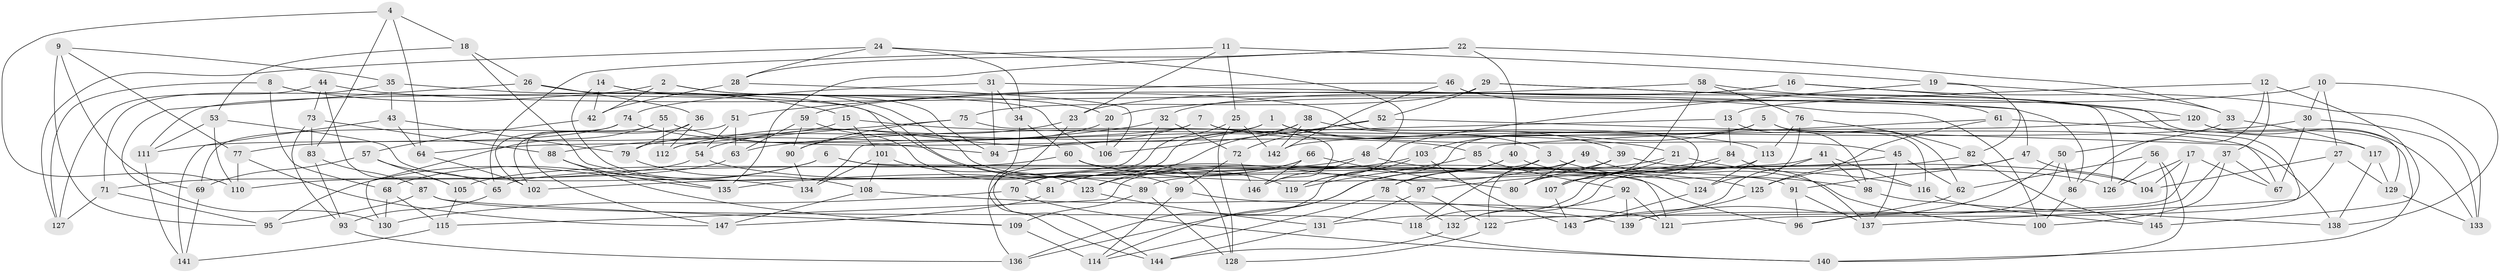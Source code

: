 // Generated by graph-tools (version 1.1) at 2025/38/03/09/25 02:38:15]
// undirected, 147 vertices, 294 edges
graph export_dot {
graph [start="1"]
  node [color=gray90,style=filled];
  1;
  2;
  3;
  4;
  5;
  6;
  7;
  8;
  9;
  10;
  11;
  12;
  13;
  14;
  15;
  16;
  17;
  18;
  19;
  20;
  21;
  22;
  23;
  24;
  25;
  26;
  27;
  28;
  29;
  30;
  31;
  32;
  33;
  34;
  35;
  36;
  37;
  38;
  39;
  40;
  41;
  42;
  43;
  44;
  45;
  46;
  47;
  48;
  49;
  50;
  51;
  52;
  53;
  54;
  55;
  56;
  57;
  58;
  59;
  60;
  61;
  62;
  63;
  64;
  65;
  66;
  67;
  68;
  69;
  70;
  71;
  72;
  73;
  74;
  75;
  76;
  77;
  78;
  79;
  80;
  81;
  82;
  83;
  84;
  85;
  86;
  87;
  88;
  89;
  90;
  91;
  92;
  93;
  94;
  95;
  96;
  97;
  98;
  99;
  100;
  101;
  102;
  103;
  104;
  105;
  106;
  107;
  108;
  109;
  110;
  111;
  112;
  113;
  114;
  115;
  116;
  117;
  118;
  119;
  120;
  121;
  122;
  123;
  124;
  125;
  126;
  127;
  128;
  129;
  130;
  131;
  132;
  133;
  134;
  135;
  136;
  137;
  138;
  139;
  140;
  141;
  142;
  143;
  144;
  145;
  146;
  147;
  1 -- 94;
  1 -- 79;
  1 -- 45;
  1 -- 3;
  2 -- 107;
  2 -- 20;
  2 -- 111;
  2 -- 42;
  3 -- 98;
  3 -- 115;
  3 -- 118;
  4 -- 110;
  4 -- 64;
  4 -- 83;
  4 -- 18;
  5 -- 103;
  5 -- 136;
  5 -- 62;
  5 -- 116;
  6 -- 91;
  6 -- 121;
  6 -- 95;
  6 -- 68;
  7 -- 64;
  7 -- 138;
  7 -- 113;
  7 -- 112;
  8 -- 119;
  8 -- 15;
  8 -- 68;
  8 -- 127;
  9 -- 77;
  9 -- 35;
  9 -- 69;
  9 -- 95;
  10 -- 27;
  10 -- 138;
  10 -- 20;
  10 -- 30;
  11 -- 65;
  11 -- 25;
  11 -- 19;
  11 -- 23;
  12 -- 145;
  12 -- 86;
  12 -- 37;
  12 -- 13;
  13 -- 134;
  13 -- 98;
  13 -- 84;
  14 -- 97;
  14 -- 42;
  14 -- 81;
  14 -- 94;
  15 -- 77;
  15 -- 21;
  15 -- 101;
  16 -- 23;
  16 -- 32;
  16 -- 133;
  16 -- 140;
  17 -- 67;
  17 -- 104;
  17 -- 126;
  17 -- 122;
  18 -- 135;
  18 -- 53;
  18 -- 26;
  19 -- 119;
  19 -- 33;
  19 -- 82;
  20 -- 90;
  20 -- 106;
  21 -- 116;
  21 -- 107;
  21 -- 78;
  22 -- 28;
  22 -- 40;
  22 -- 33;
  22 -- 135;
  23 -- 54;
  23 -- 144;
  24 -- 127;
  24 -- 28;
  24 -- 34;
  24 -- 48;
  25 -- 128;
  25 -- 142;
  25 -- 136;
  26 -- 130;
  26 -- 36;
  26 -- 106;
  27 -- 104;
  27 -- 129;
  27 -- 121;
  28 -- 106;
  28 -- 42;
  29 -- 52;
  29 -- 47;
  29 -- 137;
  29 -- 75;
  30 -- 133;
  30 -- 67;
  30 -- 63;
  31 -- 74;
  31 -- 94;
  31 -- 86;
  31 -- 34;
  32 -- 72;
  32 -- 135;
  32 -- 88;
  33 -- 50;
  33 -- 117;
  34 -- 60;
  34 -- 144;
  35 -- 71;
  35 -- 43;
  35 -- 99;
  36 -- 112;
  36 -- 147;
  36 -- 79;
  37 -- 100;
  37 -- 67;
  37 -- 139;
  38 -- 142;
  38 -- 70;
  38 -- 39;
  38 -- 123;
  39 -- 126;
  39 -- 136;
  39 -- 80;
  40 -- 114;
  40 -- 78;
  40 -- 124;
  41 -- 98;
  41 -- 65;
  41 -- 116;
  41 -- 131;
  42 -- 57;
  43 -- 141;
  43 -- 64;
  43 -- 79;
  44 -- 105;
  44 -- 100;
  44 -- 127;
  44 -- 73;
  45 -- 62;
  45 -- 132;
  45 -- 137;
  46 -- 51;
  46 -- 61;
  46 -- 126;
  46 -- 142;
  47 -- 125;
  47 -- 104;
  47 -- 91;
  48 -- 146;
  48 -- 125;
  48 -- 102;
  49 -- 100;
  49 -- 81;
  49 -- 80;
  49 -- 122;
  50 -- 96;
  50 -- 139;
  50 -- 86;
  51 -- 63;
  51 -- 54;
  51 -- 69;
  52 -- 72;
  52 -- 67;
  52 -- 106;
  53 -- 134;
  53 -- 110;
  53 -- 111;
  54 -- 96;
  54 -- 71;
  55 -- 112;
  55 -- 102;
  55 -- 94;
  55 -- 130;
  56 -- 145;
  56 -- 140;
  56 -- 126;
  56 -- 62;
  57 -- 65;
  57 -- 105;
  57 -- 69;
  58 -- 76;
  58 -- 59;
  58 -- 120;
  58 -- 80;
  59 -- 63;
  59 -- 89;
  59 -- 90;
  60 -- 128;
  60 -- 105;
  60 -- 104;
  61 -- 125;
  61 -- 117;
  61 -- 85;
  62 -- 96;
  63 -- 110;
  64 -- 102;
  65 -- 93;
  66 -- 146;
  66 -- 70;
  66 -- 81;
  66 -- 80;
  68 -- 130;
  68 -- 115;
  69 -- 141;
  70 -- 130;
  70 -- 140;
  71 -- 127;
  71 -- 95;
  72 -- 146;
  72 -- 99;
  73 -- 83;
  73 -- 93;
  73 -- 88;
  74 -- 85;
  74 -- 111;
  74 -- 102;
  75 -- 90;
  75 -- 112;
  75 -- 146;
  76 -- 124;
  76 -- 82;
  76 -- 113;
  77 -- 110;
  77 -- 147;
  78 -- 114;
  78 -- 132;
  79 -- 108;
  81 -- 147;
  82 -- 145;
  82 -- 89;
  83 -- 93;
  83 -- 87;
  84 -- 107;
  84 -- 137;
  84 -- 97;
  85 -- 92;
  85 -- 119;
  86 -- 100;
  87 -- 95;
  87 -- 118;
  87 -- 109;
  88 -- 135;
  88 -- 109;
  89 -- 109;
  89 -- 128;
  90 -- 134;
  91 -- 137;
  91 -- 96;
  92 -- 121;
  92 -- 139;
  92 -- 132;
  93 -- 136;
  97 -- 122;
  97 -- 131;
  98 -- 138;
  99 -- 121;
  99 -- 114;
  101 -- 108;
  101 -- 134;
  101 -- 123;
  103 -- 143;
  103 -- 123;
  103 -- 119;
  105 -- 115;
  107 -- 143;
  108 -- 147;
  108 -- 139;
  109 -- 114;
  111 -- 141;
  113 -- 118;
  113 -- 124;
  115 -- 141;
  116 -- 145;
  117 -- 138;
  117 -- 129;
  118 -- 140;
  120 -- 142;
  120 -- 133;
  120 -- 129;
  122 -- 128;
  123 -- 131;
  124 -- 143;
  125 -- 143;
  129 -- 133;
  131 -- 144;
  132 -- 144;
}
